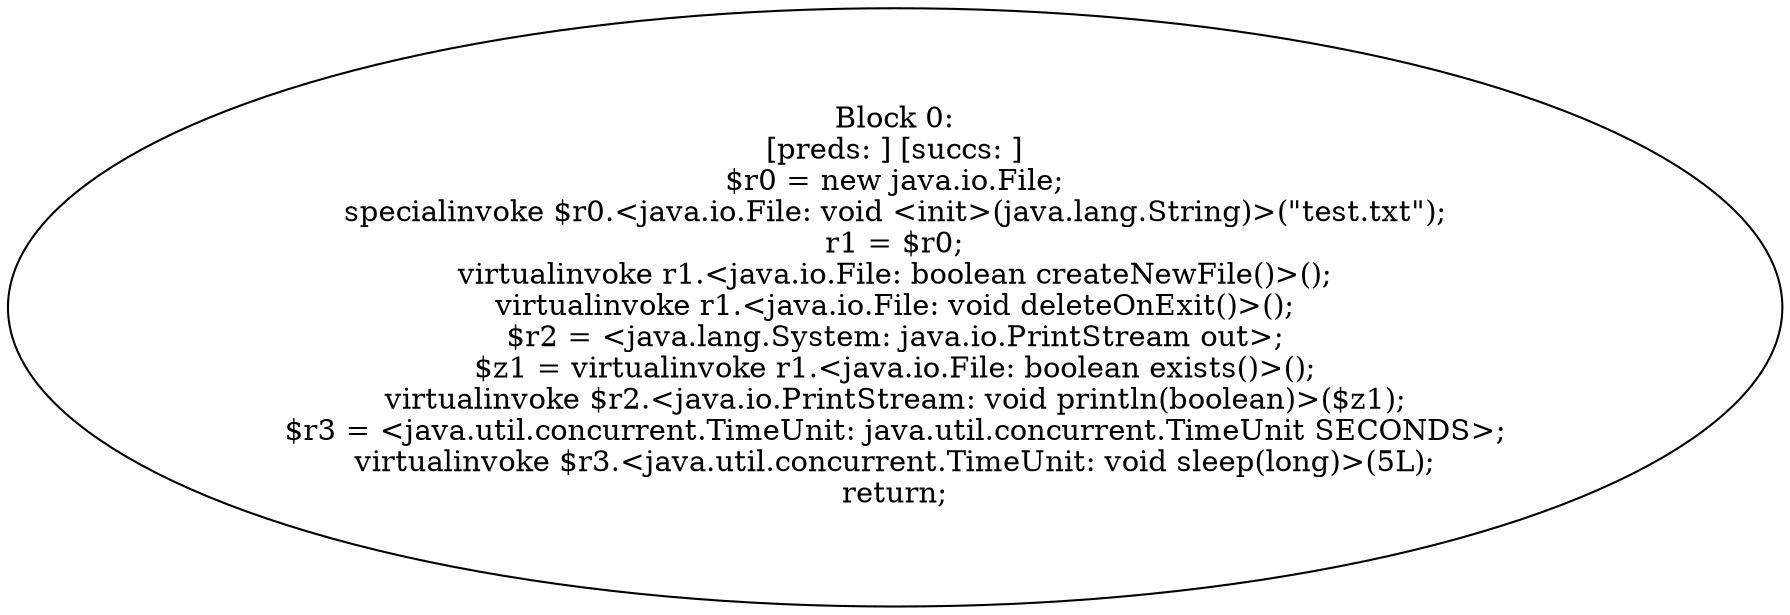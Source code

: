 digraph "unitGraph" {
    "Block 0:
[preds: ] [succs: ]
$r0 = new java.io.File;
specialinvoke $r0.<java.io.File: void <init>(java.lang.String)>(\"test.txt\");
r1 = $r0;
virtualinvoke r1.<java.io.File: boolean createNewFile()>();
virtualinvoke r1.<java.io.File: void deleteOnExit()>();
$r2 = <java.lang.System: java.io.PrintStream out>;
$z1 = virtualinvoke r1.<java.io.File: boolean exists()>();
virtualinvoke $r2.<java.io.PrintStream: void println(boolean)>($z1);
$r3 = <java.util.concurrent.TimeUnit: java.util.concurrent.TimeUnit SECONDS>;
virtualinvoke $r3.<java.util.concurrent.TimeUnit: void sleep(long)>(5L);
return;
"
}
